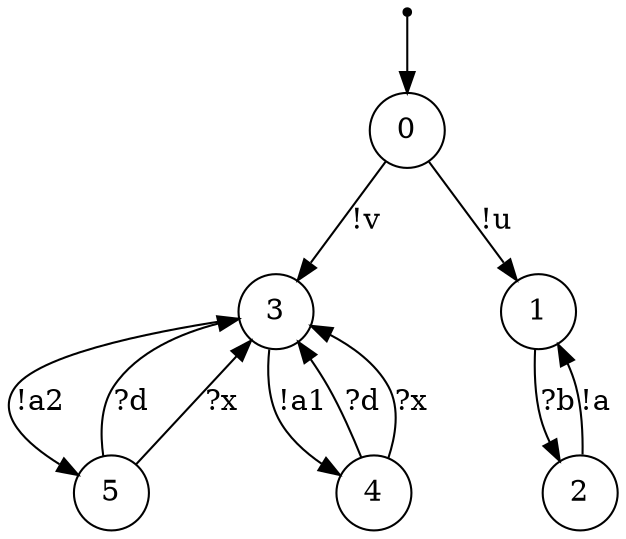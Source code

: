 digraph {
 node [shape=point] ENTRY
 node [shape=circle]
 ENTRY -> 0
0 -> 3 [label="!v"]
3 -> 5 [label="!a2"]
5 -> 3 [label="?d"]
5 -> 3 [label="?x"]
3 -> 4 [label="!a1"]
4 -> 3 [label="?d"]
4 -> 3 [label="?x"]
0 -> 1 [label="!u"]
1 -> 2 [label="?b"]
2 -> 1 [label="!a"]
}